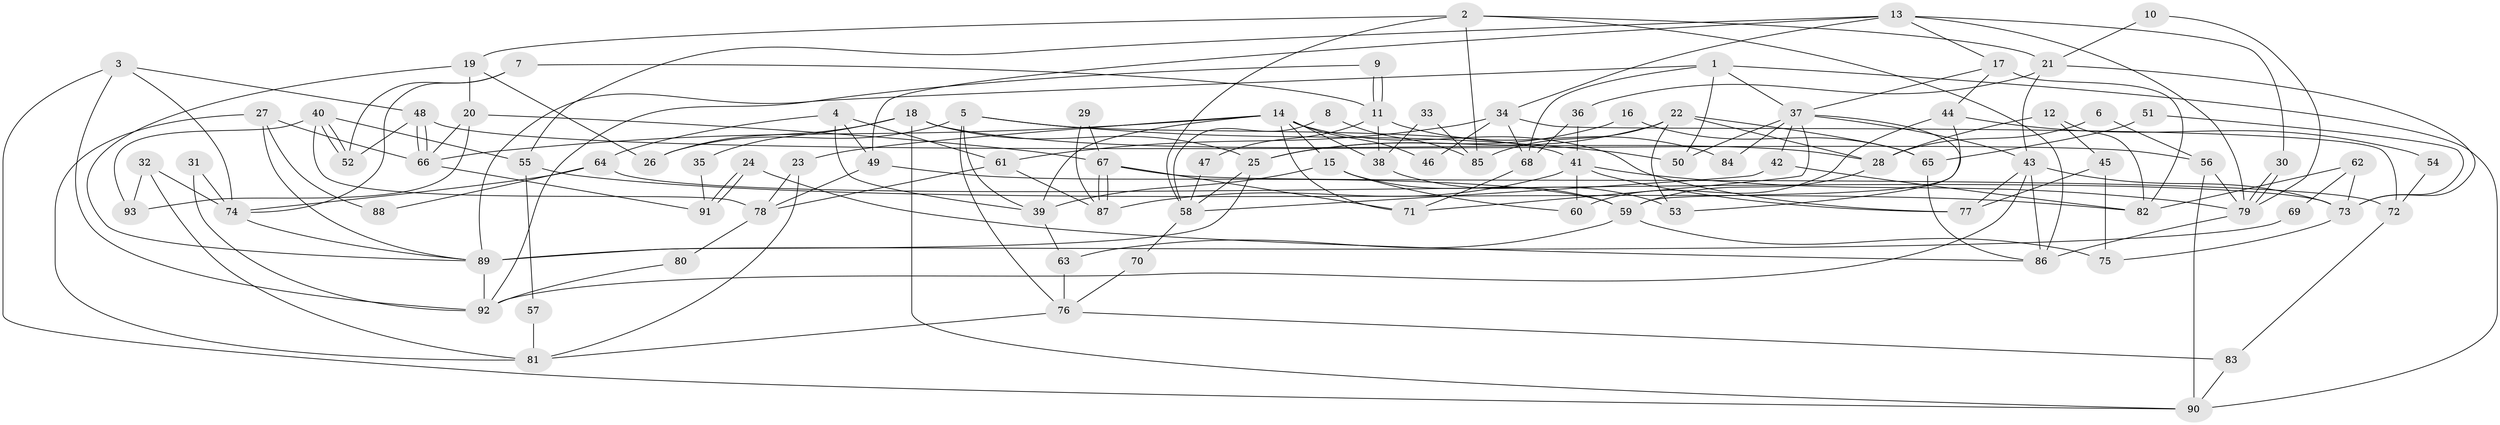 // coarse degree distribution, {11: 0.05128205128205128, 8: 0.1282051282051282, 12: 0.02564102564102564, 2: 0.23076923076923078, 7: 0.10256410256410256, 6: 0.20512820512820512, 5: 0.1282051282051282, 4: 0.10256410256410256, 3: 0.02564102564102564}
// Generated by graph-tools (version 1.1) at 2025/51/03/04/25 22:51:19]
// undirected, 93 vertices, 186 edges
graph export_dot {
  node [color=gray90,style=filled];
  1;
  2;
  3;
  4;
  5;
  6;
  7;
  8;
  9;
  10;
  11;
  12;
  13;
  14;
  15;
  16;
  17;
  18;
  19;
  20;
  21;
  22;
  23;
  24;
  25;
  26;
  27;
  28;
  29;
  30;
  31;
  32;
  33;
  34;
  35;
  36;
  37;
  38;
  39;
  40;
  41;
  42;
  43;
  44;
  45;
  46;
  47;
  48;
  49;
  50;
  51;
  52;
  53;
  54;
  55;
  56;
  57;
  58;
  59;
  60;
  61;
  62;
  63;
  64;
  65;
  66;
  67;
  68;
  69;
  70;
  71;
  72;
  73;
  74;
  75;
  76;
  77;
  78;
  79;
  80;
  81;
  82;
  83;
  84;
  85;
  86;
  87;
  88;
  89;
  90;
  91;
  92;
  93;
  1 -- 90;
  1 -- 37;
  1 -- 50;
  1 -- 68;
  1 -- 89;
  2 -- 19;
  2 -- 21;
  2 -- 58;
  2 -- 85;
  2 -- 86;
  3 -- 74;
  3 -- 90;
  3 -- 48;
  3 -- 92;
  4 -- 49;
  4 -- 61;
  4 -- 39;
  4 -- 64;
  5 -- 50;
  5 -- 41;
  5 -- 26;
  5 -- 39;
  5 -- 76;
  6 -- 56;
  6 -- 28;
  7 -- 74;
  7 -- 52;
  7 -- 11;
  8 -- 58;
  8 -- 85;
  9 -- 11;
  9 -- 11;
  9 -- 92;
  10 -- 79;
  10 -- 21;
  11 -- 38;
  11 -- 47;
  11 -- 84;
  12 -- 82;
  12 -- 45;
  12 -- 28;
  13 -- 79;
  13 -- 49;
  13 -- 17;
  13 -- 30;
  13 -- 34;
  13 -- 55;
  14 -- 39;
  14 -- 77;
  14 -- 15;
  14 -- 23;
  14 -- 38;
  14 -- 46;
  14 -- 66;
  14 -- 71;
  15 -- 39;
  15 -- 59;
  15 -- 60;
  16 -- 25;
  16 -- 65;
  17 -- 44;
  17 -- 37;
  17 -- 82;
  18 -- 25;
  18 -- 28;
  18 -- 26;
  18 -- 35;
  18 -- 90;
  19 -- 26;
  19 -- 89;
  19 -- 20;
  20 -- 66;
  20 -- 67;
  20 -- 93;
  21 -- 43;
  21 -- 36;
  21 -- 73;
  22 -- 28;
  22 -- 53;
  22 -- 25;
  22 -- 65;
  22 -- 85;
  23 -- 81;
  23 -- 78;
  24 -- 86;
  24 -- 91;
  24 -- 91;
  25 -- 89;
  25 -- 58;
  27 -- 89;
  27 -- 66;
  27 -- 81;
  27 -- 88;
  28 -- 59;
  29 -- 67;
  29 -- 87;
  30 -- 79;
  30 -- 79;
  31 -- 74;
  31 -- 92;
  32 -- 93;
  32 -- 81;
  32 -- 74;
  33 -- 38;
  33 -- 85;
  34 -- 68;
  34 -- 46;
  34 -- 61;
  34 -- 72;
  35 -- 91;
  36 -- 68;
  36 -- 41;
  37 -- 71;
  37 -- 42;
  37 -- 43;
  37 -- 50;
  37 -- 53;
  37 -- 84;
  38 -- 53;
  39 -- 63;
  40 -- 52;
  40 -- 52;
  40 -- 55;
  40 -- 78;
  40 -- 93;
  41 -- 79;
  41 -- 87;
  41 -- 60;
  41 -- 77;
  42 -- 58;
  42 -- 82;
  43 -- 92;
  43 -- 73;
  43 -- 77;
  43 -- 86;
  44 -- 59;
  44 -- 60;
  44 -- 54;
  45 -- 75;
  45 -- 77;
  47 -- 58;
  48 -- 66;
  48 -- 66;
  48 -- 52;
  48 -- 56;
  49 -- 78;
  49 -- 59;
  51 -- 65;
  51 -- 73;
  54 -- 72;
  55 -- 82;
  55 -- 57;
  56 -- 79;
  56 -- 90;
  57 -- 81;
  58 -- 70;
  59 -- 63;
  59 -- 75;
  61 -- 78;
  61 -- 87;
  62 -- 73;
  62 -- 82;
  62 -- 69;
  63 -- 76;
  64 -- 73;
  64 -- 74;
  64 -- 88;
  65 -- 86;
  66 -- 91;
  67 -- 87;
  67 -- 87;
  67 -- 71;
  67 -- 72;
  68 -- 71;
  69 -- 89;
  70 -- 76;
  72 -- 83;
  73 -- 75;
  74 -- 89;
  76 -- 83;
  76 -- 81;
  78 -- 80;
  79 -- 86;
  80 -- 92;
  83 -- 90;
  89 -- 92;
}
